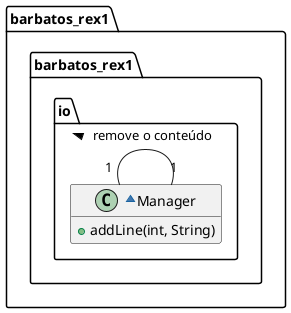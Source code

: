 @startuml

hide fields
left to right direction
package barbatos_rex1.barbatos_rex1.io{
    ~class Manager{
        +addLine(int, String)
    }

}

Manager"1"--"1"Manager: remove o conteúdo >
@enduml